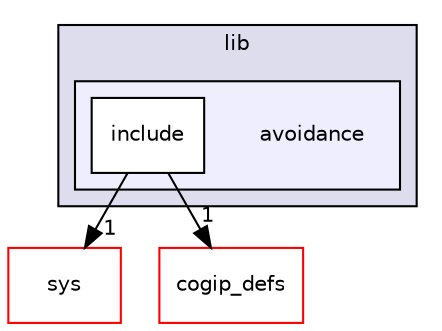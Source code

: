 digraph "lib/avoidance" {
  bgcolor=transparent;
  compound=true
  node [ fontsize="10", fontname="Helvetica"];
  edge [ labelfontsize="10", labelfontname="Helvetica"];
  subgraph clusterdir_97aefd0d527b934f1d99a682da8fe6a9 {
    graph [ bgcolor="#ddddee", pencolor="black", label="lib" fontname="Helvetica", fontsize="10", URL="dir_97aefd0d527b934f1d99a682da8fe6a9.html"]
  subgraph clusterdir_f57e433e13174b372cd029d1fbe06e9a {
    graph [ bgcolor="#eeeeff", pencolor="black", label="" URL="dir_f57e433e13174b372cd029d1fbe06e9a.html"];
    dir_f57e433e13174b372cd029d1fbe06e9a [shape=plaintext label="avoidance"];
    dir_da7720d374a03ee631a9b5a0a632d065 [shape=box label="include" color="black" fillcolor="white" style="filled" URL="dir_da7720d374a03ee631a9b5a0a632d065.html"];
  }
  }
  dir_a408b6d3a4a484720bc3ecfeac8947e3 [shape=box label="sys" color="red" URL="dir_a408b6d3a4a484720bc3ecfeac8947e3.html"];
  dir_0c3eddcb6e07b193326c2c00e3955a2a [shape=box label="cogip_defs" color="red" URL="dir_0c3eddcb6e07b193326c2c00e3955a2a.html"];
  dir_da7720d374a03ee631a9b5a0a632d065->dir_a408b6d3a4a484720bc3ecfeac8947e3 [headlabel="1", labeldistance=1.5 headhref="dir_000026_000008.html"];
  dir_da7720d374a03ee631a9b5a0a632d065->dir_0c3eddcb6e07b193326c2c00e3955a2a [headlabel="1", labeldistance=1.5 headhref="dir_000026_000005.html"];
}
